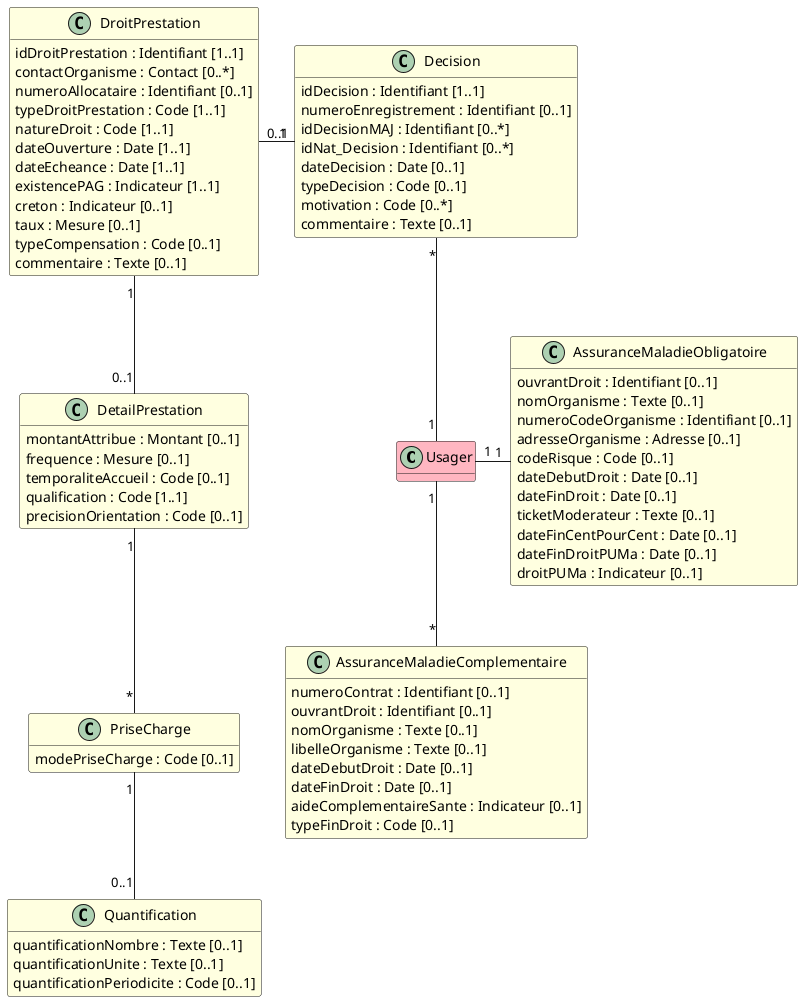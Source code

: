 @startuml

hide empty methods

class Usager #LightPink

class AssuranceMaladieComplementaire #LightYellow {
    numeroContrat : Identifiant [0..1]
    ouvrantDroit : Identifiant [0..1]
    nomOrganisme : Texte [0..1]
    libelleOrganisme : Texte [0..1]
    dateDebutDroit : Date [0..1]
    dateFinDroit : Date [0..1]
    aideComplementaireSante : Indicateur [0..1]
    typeFinDroit : Code [0..1]

}

class AssuranceMaladieObligatoire #LightYellow {
    ouvrantDroit : Identifiant [0..1]
    nomOrganisme : Texte [0..1]
    numeroCodeOrganisme : Identifiant [0..1]
    adresseOrganisme : Adresse [0..1]
    codeRisque : Code [0..1]
    dateDebutDroit : Date [0..1]
    dateFinDroit : Date [0..1]
    ticketModerateur : Texte [0..1]
    dateFinCentPourCent : Date [0..1]
    dateFinDroitPUMa : Date [0..1]
    droitPUMa : Indicateur [0..1]
}

class Decision #LightYellow {
    idDecision : Identifiant [1..1]
    numeroEnregistrement : Identifiant [0..1]
    idDecisionMAJ : Identifiant [0..*]
    idNat_Decision : Identifiant [0..*]
    dateDecision : Date [0..1]
    typeDecision : Code [0..1]
    motivation : Code [0..*]
    commentaire : Texte [0..1]
}

class DroitPrestation #LightYellow {
    idDroitPrestation : Identifiant [1..1]
    contactOrganisme : Contact [0..*]
    numeroAllocataire : Identifiant [0..1]
    typeDroitPrestation : Code [1..1]
    natureDroit : Code [1..1]
    dateOuverture : Date [1..1]
    dateEcheance : Date [1..1]
    existencePAG : Indicateur [1..1]
    creton : Indicateur [0..1]
    taux : Mesure [0..1] 
    typeCompensation : Code [0..1]
    commentaire : Texte [0..1]
}

class DetailPrestation #LightYellow {
    montantAttribue : Montant [0..1]
    frequence : Mesure [0..1]
    temporaliteAccueil : Code [0..1]
    qualification : Code [1..1]
    precisionOrientation : Code [0..1]
}

class PriseCharge #LightYellow {
    modePriseCharge : Code [0..1]
}

class Quantification #LightYellow {
    quantificationNombre : Texte [0..1]
    quantificationUnite : Texte [0..1]
    quantificationPeriodicite : Code [0..1]
}

Usager "1" -- "*"  AssuranceMaladieComplementaire
Usager "1" - "1" AssuranceMaladieObligatoire
Decision "*" -- "1" Usager
DroitPrestation  "0..1" - "1" Decision
DroitPrestation "1" -- "0..1" DetailPrestation
DetailPrestation "1" -- "*" PriseCharge
PriseCharge "1" -- "0..1" Quantification

@enduml